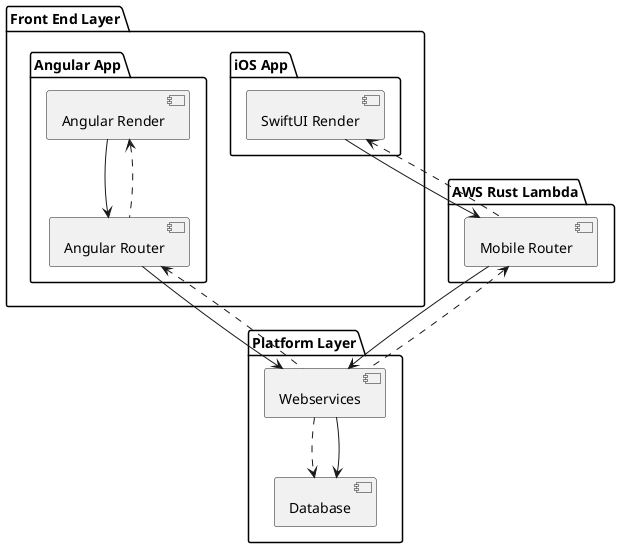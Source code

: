 // 

@startuml

package "Front End Layer" {
  package "iOS App" {
    [SwiftUI Render]
  }
  package "Angular App" {
    [Angular Render]
    [Angular Router]
  }
}

package "AWS Rust Lambda" {
  [Mobile Router]
}

package "Platform Layer" {
  [Webservices] ..> [Database]

  [Database]
}

[SwiftUI Render] --> [Mobile Router]
[SwiftUI Render] <.. [Mobile Router]
[Angular Render] --> [Angular Router]
[Angular Render] <.. [Angular Router]
[Angular Router] --> [Webservices]
[Angular Router] <.. [Webservices]
[Mobile Router] --> [Webservices]
[Mobile Router] <.. [Webservices]
[Database] <-- [Webservices]

@enduml

